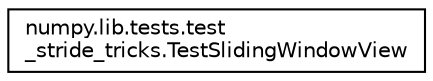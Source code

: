 digraph "Graphical Class Hierarchy"
{
 // LATEX_PDF_SIZE
  edge [fontname="Helvetica",fontsize="10",labelfontname="Helvetica",labelfontsize="10"];
  node [fontname="Helvetica",fontsize="10",shape=record];
  rankdir="LR";
  Node0 [label="numpy.lib.tests.test\l_stride_tricks.TestSlidingWindowView",height=0.2,width=0.4,color="black", fillcolor="white", style="filled",URL="$classnumpy_1_1lib_1_1tests_1_1test__stride__tricks_1_1TestSlidingWindowView.html",tooltip=" "];
}
